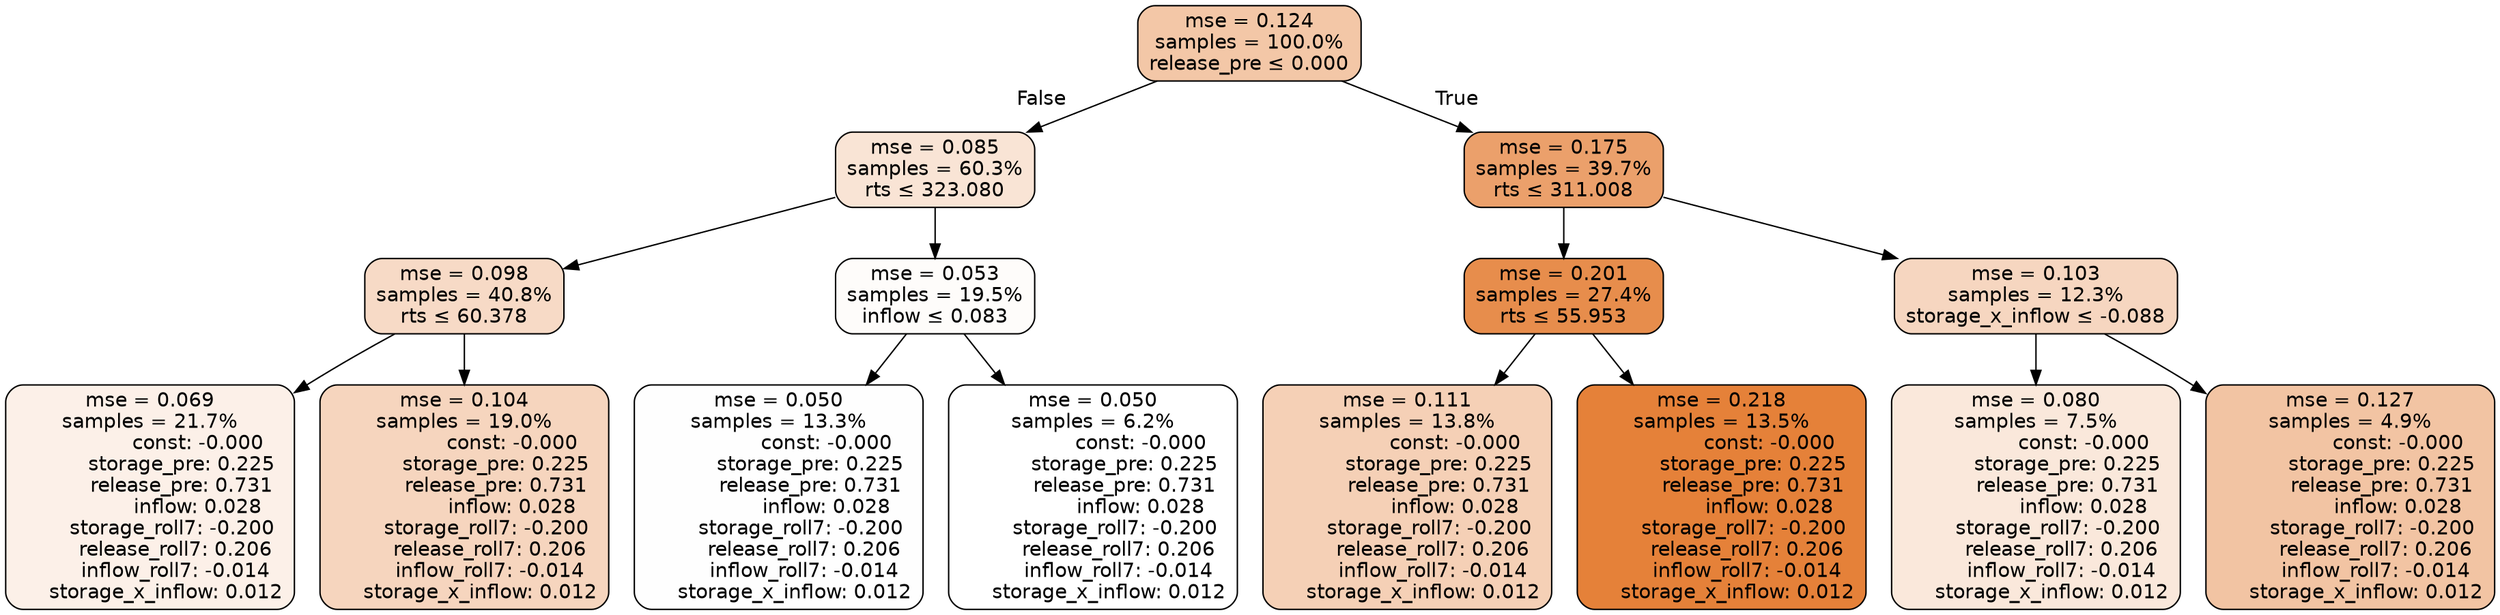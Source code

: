 digraph tree {
node [shape=rectangle, style="filled, rounded", color="black", fontname=helvetica] ;
edge [fontname=helvetica] ;
	"0" [label="mse = 0.124
samples = 100.0%
release_pre &le; 0.000", fillcolor="#f3c7a7"]
	"1" [label="mse = 0.085
samples = 60.3%
rts &le; 323.080", fillcolor="#f9e4d5"]
	"2" [label="mse = 0.098
samples = 40.8%
rts &le; 60.378", fillcolor="#f7dac6"]
	"3" [label="mse = 0.069
samples = 21.7%
               const: -0.000
          storage_pre: 0.225
          release_pre: 0.731
               inflow: 0.028
       storage_roll7: -0.200
        release_roll7: 0.206
        inflow_roll7: -0.014
     storage_x_inflow: 0.012", fillcolor="#fcf0e8"]
	"4" [label="mse = 0.104
samples = 19.0%
               const: -0.000
          storage_pre: 0.225
          release_pre: 0.731
               inflow: 0.028
       storage_roll7: -0.200
        release_roll7: 0.206
        inflow_roll7: -0.014
     storage_x_inflow: 0.012", fillcolor="#f6d5be"]
	"5" [label="mse = 0.053
samples = 19.5%
inflow &le; 0.083", fillcolor="#fefcfa"]
	"6" [label="mse = 0.050
samples = 13.3%
               const: -0.000
          storage_pre: 0.225
          release_pre: 0.731
               inflow: 0.028
       storage_roll7: -0.200
        release_roll7: 0.206
        inflow_roll7: -0.014
     storage_x_inflow: 0.012", fillcolor="#fefefe"]
	"7" [label="mse = 0.050
samples = 6.2%
               const: -0.000
          storage_pre: 0.225
          release_pre: 0.731
               inflow: 0.028
       storage_roll7: -0.200
        release_roll7: 0.206
        inflow_roll7: -0.014
     storage_x_inflow: 0.012", fillcolor="#ffffff"]
	"8" [label="mse = 0.175
samples = 39.7%
rts &le; 311.008", fillcolor="#eba06b"]
	"9" [label="mse = 0.201
samples = 27.4%
rts &le; 55.953", fillcolor="#e78d4c"]
	"10" [label="mse = 0.111
samples = 13.8%
               const: -0.000
          storage_pre: 0.225
          release_pre: 0.731
               inflow: 0.028
       storage_roll7: -0.200
        release_roll7: 0.206
        inflow_roll7: -0.014
     storage_x_inflow: 0.012", fillcolor="#f5d0b6"]
	"11" [label="mse = 0.218
samples = 13.5%
               const: -0.000
          storage_pre: 0.225
          release_pre: 0.731
               inflow: 0.028
       storage_roll7: -0.200
        release_roll7: 0.206
        inflow_roll7: -0.014
     storage_x_inflow: 0.012", fillcolor="#e58139"]
	"12" [label="mse = 0.103
samples = 12.3%
storage_x_inflow &le; -0.088", fillcolor="#f6d6c0"]
	"13" [label="mse = 0.080
samples = 7.5%
               const: -0.000
          storage_pre: 0.225
          release_pre: 0.731
               inflow: 0.028
       storage_roll7: -0.200
        release_roll7: 0.206
        inflow_roll7: -0.014
     storage_x_inflow: 0.012", fillcolor="#fae8db"]
	"14" [label="mse = 0.127
samples = 4.9%
               const: -0.000
          storage_pre: 0.225
          release_pre: 0.731
               inflow: 0.028
       storage_roll7: -0.200
        release_roll7: 0.206
        inflow_roll7: -0.014
     storage_x_inflow: 0.012", fillcolor="#f2c4a3"]

	"0" -> "1" [labeldistance=2.5, labelangle=45, headlabel="False"]
	"1" -> "2"
	"2" -> "3"
	"2" -> "4"
	"1" -> "5"
	"5" -> "6"
	"5" -> "7"
	"0" -> "8" [labeldistance=2.5, labelangle=-45, headlabel="True"]
	"8" -> "9"
	"9" -> "10"
	"9" -> "11"
	"8" -> "12"
	"12" -> "13"
	"12" -> "14"
}